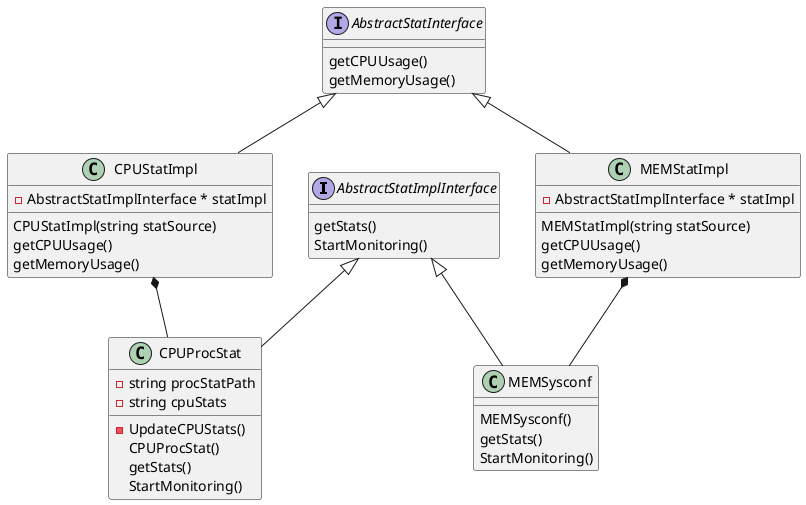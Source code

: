 @startuml

interface AbstractStatImplInterface {
    getStats()
    StartMonitoring()
}

interface AbstractStatInterface {
    getCPUUsage()
    getMemoryUsage()
}

class CPUProcStat {
    - string procStatPath
    - string cpuStats
    - UpdateCPUStats()
    CPUProcStat()
    getStats()
    StartMonitoring()
}

class MEMSysconf {
    MEMSysconf()
    getStats()
    StartMonitoring()
}

class CPUStatImpl {
    - AbstractStatImplInterface * statImpl
    CPUStatImpl(string statSource)
    getCPUUsage()
    getMemoryUsage()
}

class MEMStatImpl {
    - AbstractStatImplInterface * statImpl
    MEMStatImpl(string statSource)
    getCPUUsage()
    getMemoryUsage()
}

AbstractStatImplInterface <|-- CPUProcStat
AbstractStatImplInterface <|-- MEMSysconf
AbstractStatInterface <|-- CPUStatImpl
AbstractStatInterface <|-- MEMStatImpl

CPUStatImpl *-- CPUProcStat
MEMStatImpl *-- MEMSysconf

@enduml